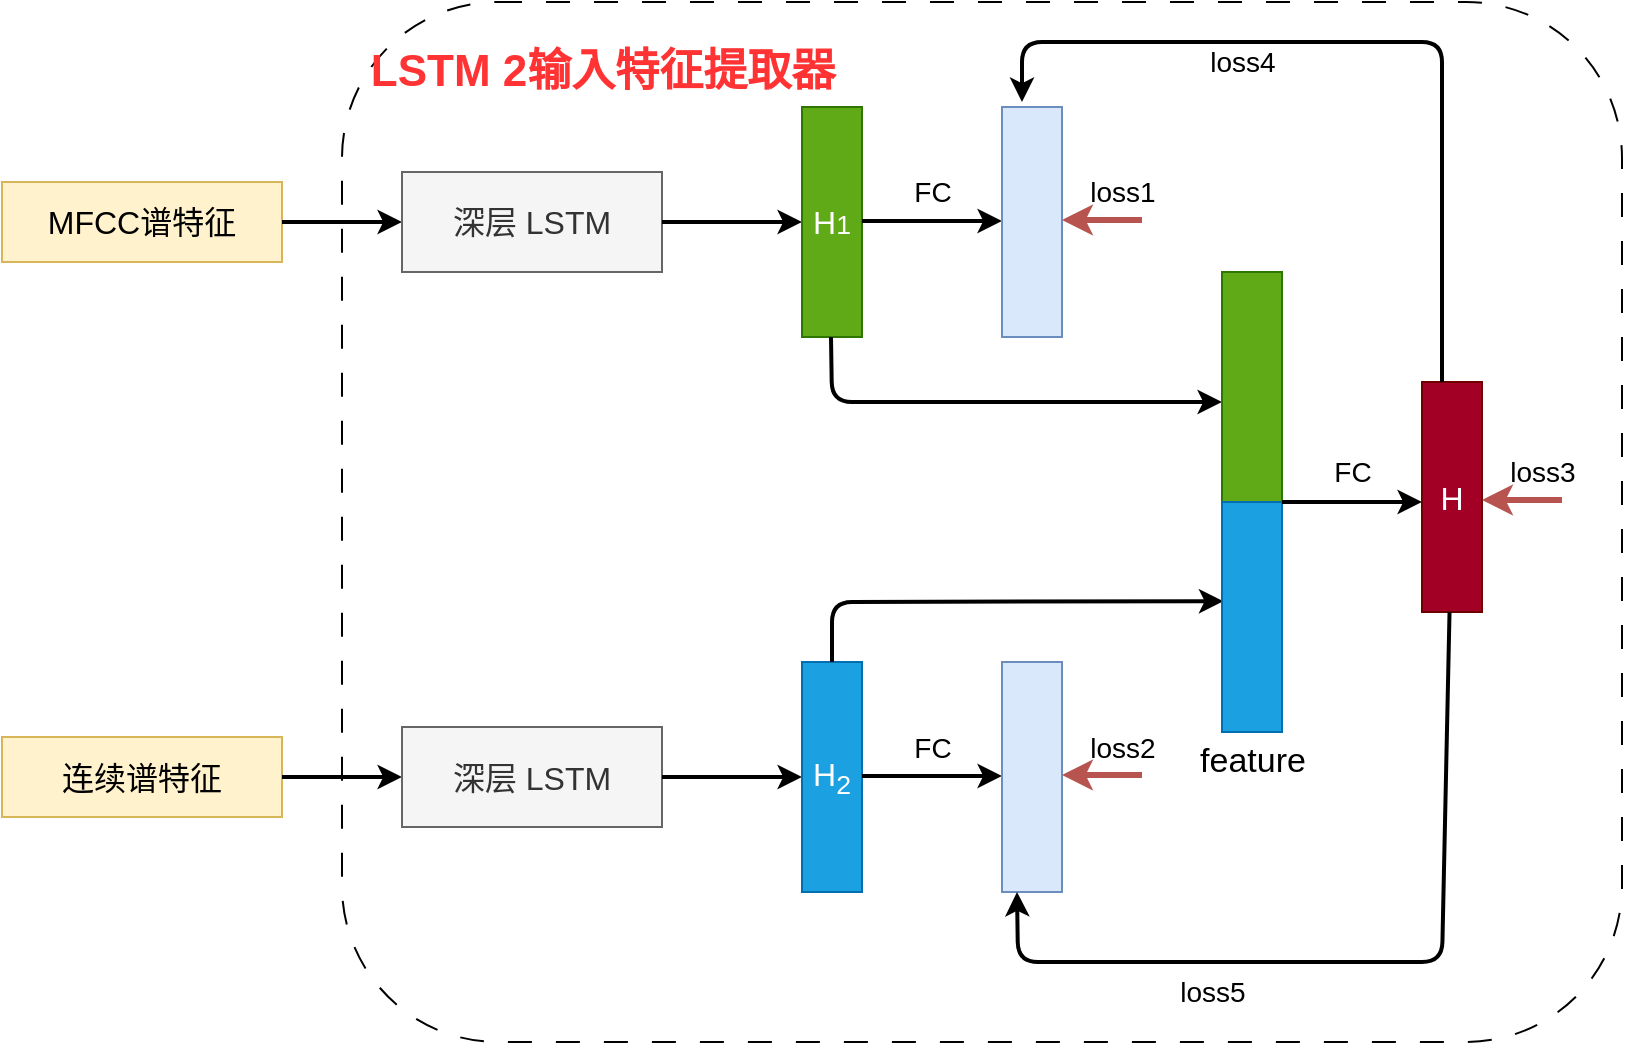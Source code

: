 <mxfile pages="3">
    <diagram id="bfqR4AmDDa6VFVOXn1hB" name="LSTM 2输入特征提取器">
        <mxGraphModel dx="881" dy="766" grid="1" gridSize="10" guides="1" tooltips="1" connect="1" arrows="1" fold="1" page="1" pageScale="1" pageWidth="827" pageHeight="1169" math="0" shadow="0">
            <root>
                <mxCell id="0"/>
                <mxCell id="1" parent="0"/>
                <mxCell id="76" value="" style="rounded=1;whiteSpace=wrap;html=1;fontSize=14;glass=0;shadow=0;fillColor=default;strokeColor=default;dashed=1;dashPattern=12 12;" parent="1" vertex="1">
                    <mxGeometry x="210" y="20" width="640" height="520" as="geometry"/>
                </mxCell>
                <mxCell id="2" value="&lt;font style=&quot;font-size: 16px;&quot;&gt;MFCC谱特征&lt;/font&gt;" style="rounded=0;whiteSpace=wrap;html=1;fillColor=#fff2cc;strokeColor=#d6b656;" parent="1" vertex="1">
                    <mxGeometry x="40" y="110" width="140" height="40" as="geometry"/>
                </mxCell>
                <mxCell id="3" value="" style="endArrow=classic;html=1;fontSize=16;strokeWidth=2;" parent="1" edge="1">
                    <mxGeometry width="50" height="50" relative="1" as="geometry">
                        <mxPoint x="180" y="130" as="sourcePoint"/>
                        <mxPoint x="240" y="130" as="targetPoint"/>
                    </mxGeometry>
                </mxCell>
                <mxCell id="4" value="深层 LSTM" style="rounded=0;whiteSpace=wrap;html=1;fontSize=16;fillColor=#f5f5f5;fontColor=#333333;strokeColor=#666666;" parent="1" vertex="1">
                    <mxGeometry x="240" y="105" width="130" height="50" as="geometry"/>
                </mxCell>
                <mxCell id="5" value="" style="endArrow=classic;html=1;strokeWidth=2;fontSize=16;" parent="1" edge="1">
                    <mxGeometry width="50" height="50" relative="1" as="geometry">
                        <mxPoint x="370" y="130" as="sourcePoint"/>
                        <mxPoint x="440" y="130" as="targetPoint"/>
                    </mxGeometry>
                </mxCell>
                <mxCell id="6" value="H&lt;span style=&quot;font-size: 13.333px;&quot;&gt;1&lt;/span&gt;" style="rounded=0;whiteSpace=wrap;html=1;fontSize=16;fillColor=#60a917;strokeColor=#2D7600;fontColor=#ffffff;" parent="1" vertex="1">
                    <mxGeometry x="440" y="72.5" width="30" height="115" as="geometry"/>
                </mxCell>
                <mxCell id="7" value="" style="endArrow=classic;html=1;strokeWidth=2;fontSize=16;" parent="1" edge="1">
                    <mxGeometry width="50" height="50" relative="1" as="geometry">
                        <mxPoint x="470" y="129.5" as="sourcePoint"/>
                        <mxPoint x="540" y="129.5" as="targetPoint"/>
                    </mxGeometry>
                </mxCell>
                <mxCell id="8" value="&lt;font style=&quot;font-size: 14px;&quot;&gt;FC&lt;/font&gt;" style="text;html=1;align=center;verticalAlign=middle;resizable=0;points=[];autosize=1;" parent="1" vertex="1">
                    <mxGeometry x="485" y="100" width="40" height="30" as="geometry"/>
                </mxCell>
                <mxCell id="9" value="" style="rounded=0;whiteSpace=wrap;html=1;fontSize=16;fillColor=#dae8fc;strokeColor=#6c8ebf;" parent="1" vertex="1">
                    <mxGeometry x="540" y="72.5" width="30" height="115" as="geometry"/>
                </mxCell>
                <mxCell id="10" value="" style="endArrow=classic;html=1;fontSize=14;fillColor=#f8cecc;strokeColor=#b85450;strokeWidth=3;" parent="1" edge="1">
                    <mxGeometry width="50" height="50" relative="1" as="geometry">
                        <mxPoint x="610" y="129" as="sourcePoint"/>
                        <mxPoint x="570" y="129" as="targetPoint"/>
                    </mxGeometry>
                </mxCell>
                <mxCell id="32" value="" style="edgeStyle=none;html=1;strokeWidth=2;fontSize=14;" parent="1" source="11" target="9" edge="1">
                    <mxGeometry relative="1" as="geometry"/>
                </mxCell>
                <mxCell id="11" value="loss1" style="text;html=1;align=center;verticalAlign=middle;resizable=0;points=[];autosize=1;strokeColor=none;fillColor=none;fontSize=14;" parent="1" vertex="1">
                    <mxGeometry x="570" y="100" width="60" height="30" as="geometry"/>
                </mxCell>
                <mxCell id="12" value="" style="endArrow=classic;html=1;strokeWidth=2;fontSize=14;" parent="1" edge="1">
                    <mxGeometry width="50" height="50" relative="1" as="geometry">
                        <mxPoint x="454.5" y="187.5" as="sourcePoint"/>
                        <mxPoint x="650" y="220" as="targetPoint"/>
                        <Array as="points">
                            <mxPoint x="455" y="220"/>
                        </Array>
                    </mxGeometry>
                </mxCell>
                <mxCell id="13" value="" style="rounded=0;whiteSpace=wrap;html=1;fontSize=16;fillColor=#60a917;strokeColor=#2D7600;fontColor=#ffffff;" parent="1" vertex="1">
                    <mxGeometry x="650" y="155" width="30" height="115" as="geometry"/>
                </mxCell>
                <mxCell id="14" value="&lt;font style=&quot;font-size: 16px;&quot;&gt;连续谱特征&lt;/font&gt;" style="rounded=0;whiteSpace=wrap;html=1;fillColor=#fff2cc;strokeColor=#d6b656;" parent="1" vertex="1">
                    <mxGeometry x="40" y="387.5" width="140" height="40" as="geometry"/>
                </mxCell>
                <mxCell id="15" value="" style="endArrow=classic;html=1;fontSize=16;strokeWidth=2;" parent="1" edge="1">
                    <mxGeometry width="50" height="50" relative="1" as="geometry">
                        <mxPoint x="180" y="407.5" as="sourcePoint"/>
                        <mxPoint x="240" y="407.5" as="targetPoint"/>
                    </mxGeometry>
                </mxCell>
                <mxCell id="16" value="深层 LSTM" style="rounded=0;whiteSpace=wrap;html=1;fontSize=16;fillColor=#f5f5f5;fontColor=#333333;strokeColor=#666666;" parent="1" vertex="1">
                    <mxGeometry x="240" y="382.5" width="130" height="50" as="geometry"/>
                </mxCell>
                <mxCell id="17" value="" style="endArrow=classic;html=1;strokeWidth=2;fontSize=16;" parent="1" edge="1">
                    <mxGeometry width="50" height="50" relative="1" as="geometry">
                        <mxPoint x="370" y="407.5" as="sourcePoint"/>
                        <mxPoint x="440" y="407.5" as="targetPoint"/>
                    </mxGeometry>
                </mxCell>
                <mxCell id="18" value="H&lt;sub&gt;2&lt;/sub&gt;" style="rounded=0;whiteSpace=wrap;html=1;fontSize=16;fillColor=#1ba1e2;strokeColor=#006EAF;fontColor=#ffffff;" parent="1" vertex="1">
                    <mxGeometry x="440" y="350" width="30" height="115" as="geometry"/>
                </mxCell>
                <mxCell id="19" value="" style="endArrow=classic;html=1;strokeWidth=2;fontSize=16;" parent="1" edge="1">
                    <mxGeometry width="50" height="50" relative="1" as="geometry">
                        <mxPoint x="470" y="407" as="sourcePoint"/>
                        <mxPoint x="540" y="407" as="targetPoint"/>
                    </mxGeometry>
                </mxCell>
                <mxCell id="20" value="&lt;font style=&quot;font-size: 14px;&quot;&gt;FC&lt;/font&gt;" style="text;html=1;align=center;verticalAlign=middle;resizable=0;points=[];autosize=1;" parent="1" vertex="1">
                    <mxGeometry x="485" y="377.5" width="40" height="30" as="geometry"/>
                </mxCell>
                <mxCell id="21" value="" style="rounded=0;whiteSpace=wrap;html=1;fontSize=16;fillColor=#dae8fc;strokeColor=#6c8ebf;" parent="1" vertex="1">
                    <mxGeometry x="540" y="350" width="30" height="115" as="geometry"/>
                </mxCell>
                <mxCell id="22" value="" style="endArrow=classic;html=1;fontSize=14;fillColor=#f8cecc;strokeColor=#b85450;strokeWidth=3;" parent="1" edge="1">
                    <mxGeometry width="50" height="50" relative="1" as="geometry">
                        <mxPoint x="610" y="406.5" as="sourcePoint"/>
                        <mxPoint x="570" y="406.5" as="targetPoint"/>
                    </mxGeometry>
                </mxCell>
                <mxCell id="23" value="loss2" style="text;html=1;align=center;verticalAlign=middle;resizable=0;points=[];autosize=1;strokeColor=none;fillColor=none;fontSize=14;" parent="1" vertex="1">
                    <mxGeometry x="570" y="377.5" width="60" height="30" as="geometry"/>
                </mxCell>
                <mxCell id="24" value="" style="endArrow=classic;html=1;strokeWidth=2;fontSize=14;exitX=0.5;exitY=0;exitDx=0;exitDy=0;entryX=0.023;entryY=0.431;entryDx=0;entryDy=0;entryPerimeter=0;" parent="1" source="18" target="25" edge="1">
                    <mxGeometry width="50" height="50" relative="1" as="geometry">
                        <mxPoint x="320" y="250" as="sourcePoint"/>
                        <mxPoint x="515.5" y="282.5" as="targetPoint"/>
                        <Array as="points">
                            <mxPoint x="455" y="320"/>
                        </Array>
                    </mxGeometry>
                </mxCell>
                <mxCell id="25" value="" style="rounded=0;whiteSpace=wrap;html=1;fontSize=16;fillColor=#1ba1e2;strokeColor=#006EAF;fontColor=#ffffff;" parent="1" vertex="1">
                    <mxGeometry x="650" y="270" width="30" height="115" as="geometry"/>
                </mxCell>
                <mxCell id="26" value="" style="endArrow=classic;html=1;strokeWidth=2;fontSize=16;" parent="1" edge="1">
                    <mxGeometry width="50" height="50" relative="1" as="geometry">
                        <mxPoint x="680" y="270" as="sourcePoint"/>
                        <mxPoint x="750" y="270" as="targetPoint"/>
                    </mxGeometry>
                </mxCell>
                <mxCell id="27" value="&lt;font style=&quot;font-size: 14px;&quot;&gt;FC&lt;/font&gt;" style="text;html=1;align=center;verticalAlign=middle;resizable=0;points=[];autosize=1;" parent="1" vertex="1">
                    <mxGeometry x="695" y="240" width="40" height="30" as="geometry"/>
                </mxCell>
                <mxCell id="29" value="H" style="rounded=0;whiteSpace=wrap;html=1;fontSize=16;fillColor=#a20025;strokeColor=#6F0000;fontColor=#ffffff;" parent="1" vertex="1">
                    <mxGeometry x="750" y="210" width="30" height="115" as="geometry"/>
                </mxCell>
                <mxCell id="35" value="" style="endArrow=classic;html=1;fontSize=14;fillColor=#f8cecc;strokeColor=#b85450;strokeWidth=3;" parent="1" edge="1">
                    <mxGeometry width="50" height="50" relative="1" as="geometry">
                        <mxPoint x="820" y="269" as="sourcePoint"/>
                        <mxPoint x="780" y="269" as="targetPoint"/>
                    </mxGeometry>
                </mxCell>
                <mxCell id="36" value="loss3" style="text;html=1;align=center;verticalAlign=middle;resizable=0;points=[];autosize=1;strokeColor=none;fillColor=none;fontSize=14;" parent="1" vertex="1">
                    <mxGeometry x="780" y="240" width="60" height="30" as="geometry"/>
                </mxCell>
                <mxCell id="37" value="" style="endArrow=classic;html=1;strokeWidth=2;fontSize=14;" parent="1" edge="1">
                    <mxGeometry width="50" height="50" relative="1" as="geometry">
                        <mxPoint x="760" y="210" as="sourcePoint"/>
                        <mxPoint x="550" y="70" as="targetPoint"/>
                        <Array as="points">
                            <mxPoint x="760" y="40"/>
                            <mxPoint x="550" y="40"/>
                        </Array>
                    </mxGeometry>
                </mxCell>
                <mxCell id="38" value="" style="endArrow=classic;html=1;strokeWidth=2;fontSize=14;entryX=0.25;entryY=1;entryDx=0;entryDy=0;" parent="1" source="29" target="21" edge="1">
                    <mxGeometry width="50" height="50" relative="1" as="geometry">
                        <mxPoint x="765" y="375" as="sourcePoint"/>
                        <mxPoint x="765" y="395.711" as="targetPoint"/>
                        <Array as="points">
                            <mxPoint x="760" y="500"/>
                            <mxPoint x="548" y="500"/>
                        </Array>
                    </mxGeometry>
                </mxCell>
                <mxCell id="39" value="loss4" style="text;html=1;align=center;verticalAlign=middle;resizable=0;points=[];autosize=1;strokeColor=none;fillColor=none;fontSize=14;" parent="1" vertex="1">
                    <mxGeometry x="630" y="35" width="60" height="30" as="geometry"/>
                </mxCell>
                <mxCell id="40" value="loss5" style="text;html=1;align=center;verticalAlign=middle;resizable=0;points=[];autosize=1;strokeColor=none;fillColor=none;fontSize=14;" parent="1" vertex="1">
                    <mxGeometry x="615" y="500" width="60" height="30" as="geometry"/>
                </mxCell>
                <mxCell id="77" value="&lt;font style=&quot;font-size: 22px;&quot;&gt;LSTM 2输入特征提取器&lt;/font&gt;" style="text;html=1;align=center;verticalAlign=middle;resizable=0;points=[];autosize=1;strokeColor=none;fillColor=none;fontSize=14;fontColor=#FF3333;fontStyle=1" parent="1" vertex="1">
                    <mxGeometry x="210" y="35" width="260" height="40" as="geometry"/>
                </mxCell>
                <mxCell id="jjEu9C1ugnNK3OKY4U2U-77" value="&lt;font style=&quot;font-size: 17px;&quot;&gt;feature&lt;/font&gt;" style="text;html=1;align=center;verticalAlign=middle;resizable=0;points=[];autosize=1;strokeColor=none;fillColor=none;" parent="1" vertex="1">
                    <mxGeometry x="625" y="385" width="80" height="30" as="geometry"/>
                </mxCell>
            </root>
        </mxGraphModel>
    </diagram>
    <diagram id="dvJC1kBLV9BSrU_hFrs6" name="LSTM 3输入特征提取器">
        <mxGraphModel dx="1434" dy="750" grid="1" gridSize="10" guides="1" tooltips="1" connect="1" arrows="1" fold="1" page="1" pageScale="1" pageWidth="827" pageHeight="1169" math="0" shadow="0">
            <root>
                <mxCell id="0"/>
                <mxCell id="1" parent="0"/>
                <mxCell id="mvTnlDS4V6Jo8tKQd4Fe-1" value="" style="rounded=1;whiteSpace=wrap;html=1;fontSize=14;glass=0;shadow=0;fillColor=default;strokeColor=default;dashed=1;dashPattern=12 12;" parent="1" vertex="1">
                    <mxGeometry x="210" y="20" width="640" height="620" as="geometry"/>
                </mxCell>
                <mxCell id="mvTnlDS4V6Jo8tKQd4Fe-2" value="&lt;font style=&quot;font-size: 16px;&quot;&gt;LOFAR谱特征&lt;/font&gt;" style="rounded=0;whiteSpace=wrap;html=1;fillColor=#fff2cc;strokeColor=#d6b656;" parent="1" vertex="1">
                    <mxGeometry x="40" y="110" width="140" height="40" as="geometry"/>
                </mxCell>
                <mxCell id="mvTnlDS4V6Jo8tKQd4Fe-3" value="" style="endArrow=classic;html=1;fontSize=16;strokeWidth=2;" parent="1" edge="1">
                    <mxGeometry width="50" height="50" relative="1" as="geometry">
                        <mxPoint x="180" y="130" as="sourcePoint"/>
                        <mxPoint x="240" y="130" as="targetPoint"/>
                    </mxGeometry>
                </mxCell>
                <mxCell id="mvTnlDS4V6Jo8tKQd4Fe-4" value="深层 LSTM" style="rounded=0;whiteSpace=wrap;html=1;fontSize=16;fillColor=#f5f5f5;fontColor=#333333;strokeColor=#666666;" parent="1" vertex="1">
                    <mxGeometry x="240" y="105" width="130" height="50" as="geometry"/>
                </mxCell>
                <mxCell id="mvTnlDS4V6Jo8tKQd4Fe-5" value="" style="endArrow=classic;html=1;strokeWidth=2;fontSize=16;" parent="1" edge="1">
                    <mxGeometry width="50" height="50" relative="1" as="geometry">
                        <mxPoint x="370" y="130" as="sourcePoint"/>
                        <mxPoint x="440" y="130" as="targetPoint"/>
                    </mxGeometry>
                </mxCell>
                <mxCell id="mvTnlDS4V6Jo8tKQd4Fe-6" value="H&lt;span style=&quot;font-size: 13.333px;&quot;&gt;1&lt;/span&gt;" style="rounded=0;whiteSpace=wrap;html=1;fontSize=16;fillColor=#1ba1e2;strokeColor=#006EAF;fontColor=#ffffff;" parent="1" vertex="1">
                    <mxGeometry x="440" y="72.5" width="30" height="115" as="geometry"/>
                </mxCell>
                <mxCell id="mvTnlDS4V6Jo8tKQd4Fe-7" value="" style="endArrow=classic;html=1;strokeWidth=2;fontSize=16;" parent="1" edge="1">
                    <mxGeometry width="50" height="50" relative="1" as="geometry">
                        <mxPoint x="470" y="129.5" as="sourcePoint"/>
                        <mxPoint x="540" y="129.5" as="targetPoint"/>
                    </mxGeometry>
                </mxCell>
                <mxCell id="mvTnlDS4V6Jo8tKQd4Fe-8" value="&lt;font style=&quot;font-size: 14px;&quot;&gt;FCN&lt;/font&gt;" style="text;html=1;align=center;verticalAlign=middle;resizable=0;points=[];autosize=1;" parent="1" vertex="1">
                    <mxGeometry x="480" y="100" width="50" height="30" as="geometry"/>
                </mxCell>
                <mxCell id="mvTnlDS4V6Jo8tKQd4Fe-9" value="" style="rounded=0;whiteSpace=wrap;html=1;fontSize=16;fillColor=#dae8fc;strokeColor=#6c8ebf;" parent="1" vertex="1">
                    <mxGeometry x="540" y="72.5" width="30" height="115" as="geometry"/>
                </mxCell>
                <mxCell id="mvTnlDS4V6Jo8tKQd4Fe-10" value="" style="endArrow=classic;html=1;fontSize=14;fillColor=#d80073;strokeColor=#A50040;strokeWidth=3;" parent="1" edge="1">
                    <mxGeometry width="50" height="50" relative="1" as="geometry">
                        <mxPoint x="610" y="129" as="sourcePoint"/>
                        <mxPoint x="570" y="129" as="targetPoint"/>
                    </mxGeometry>
                </mxCell>
                <mxCell id="mvTnlDS4V6Jo8tKQd4Fe-12" value="loss1" style="text;html=1;align=center;verticalAlign=middle;resizable=0;points=[];autosize=1;strokeColor=none;fillColor=none;fontSize=14;" parent="1" vertex="1">
                    <mxGeometry x="570" y="105" width="60" height="30" as="geometry"/>
                </mxCell>
                <mxCell id="mvTnlDS4V6Jo8tKQd4Fe-13" value="" style="endArrow=classic;html=1;strokeWidth=2;fontSize=14;" parent="1" edge="1">
                    <mxGeometry width="50" height="50" relative="1" as="geometry">
                        <mxPoint x="454.5" y="187.5" as="sourcePoint"/>
                        <mxPoint x="650" y="220" as="targetPoint"/>
                        <Array as="points">
                            <mxPoint x="455" y="220"/>
                        </Array>
                    </mxGeometry>
                </mxCell>
                <mxCell id="mvTnlDS4V6Jo8tKQd4Fe-14" value="H&lt;sub&gt;1&lt;/sub&gt;" style="rounded=0;whiteSpace=wrap;html=1;fontSize=16;fillColor=#1ba1e2;strokeColor=#006EAF;fontColor=#ffffff;" parent="1" vertex="1">
                    <mxGeometry x="650" y="155" width="30" height="115" as="geometry"/>
                </mxCell>
                <mxCell id="mvTnlDS4V6Jo8tKQd4Fe-16" value="" style="endArrow=classic;html=1;fontSize=16;strokeWidth=2;" parent="1" edge="1">
                    <mxGeometry width="50" height="50" relative="1" as="geometry">
                        <mxPoint x="180" y="305.0" as="sourcePoint"/>
                        <mxPoint x="240" y="305.0" as="targetPoint"/>
                    </mxGeometry>
                </mxCell>
                <mxCell id="mvTnlDS4V6Jo8tKQd4Fe-17" value="深层 LSTM" style="rounded=0;whiteSpace=wrap;html=1;fontSize=16;fillColor=#f5f5f5;fontColor=#333333;strokeColor=#666666;" parent="1" vertex="1">
                    <mxGeometry x="240" y="280.0" width="130" height="50" as="geometry"/>
                </mxCell>
                <mxCell id="mvTnlDS4V6Jo8tKQd4Fe-18" value="" style="endArrow=classic;html=1;strokeWidth=2;fontSize=16;" parent="1" edge="1">
                    <mxGeometry width="50" height="50" relative="1" as="geometry">
                        <mxPoint x="370" y="304.5" as="sourcePoint"/>
                        <mxPoint x="440" y="304.5" as="targetPoint"/>
                    </mxGeometry>
                </mxCell>
                <mxCell id="mvTnlDS4V6Jo8tKQd4Fe-19" value="H&lt;sub&gt;2&lt;/sub&gt;" style="rounded=0;whiteSpace=wrap;html=1;fontSize=16;fillColor=#60a917;strokeColor=#2D7600;fontColor=#ffffff;" parent="1" vertex="1">
                    <mxGeometry x="440" y="247.5" width="30" height="115" as="geometry"/>
                </mxCell>
                <mxCell id="mvTnlDS4V6Jo8tKQd4Fe-20" value="" style="endArrow=classic;html=1;strokeWidth=2;fontSize=16;" parent="1" edge="1">
                    <mxGeometry width="50" height="50" relative="1" as="geometry">
                        <mxPoint x="470" y="304.5" as="sourcePoint"/>
                        <mxPoint x="540" y="304.5" as="targetPoint"/>
                    </mxGeometry>
                </mxCell>
                <mxCell id="mvTnlDS4V6Jo8tKQd4Fe-21" value="&lt;font style=&quot;font-size: 14px;&quot;&gt;FCN&lt;/font&gt;" style="text;html=1;align=center;verticalAlign=middle;resizable=0;points=[];autosize=1;" parent="1" vertex="1">
                    <mxGeometry x="480" y="275.0" width="50" height="30" as="geometry"/>
                </mxCell>
                <mxCell id="mvTnlDS4V6Jo8tKQd4Fe-22" value="" style="rounded=0;whiteSpace=wrap;html=1;fontSize=16;fillColor=#dae8fc;strokeColor=#6c8ebf;" parent="1" vertex="1">
                    <mxGeometry x="540" y="247.5" width="30" height="115" as="geometry"/>
                </mxCell>
                <mxCell id="mvTnlDS4V6Jo8tKQd4Fe-23" value="" style="endArrow=classic;html=1;fontSize=14;fillColor=#d80073;strokeColor=#A50040;strokeWidth=3;" parent="1" edge="1">
                    <mxGeometry width="50" height="50" relative="1" as="geometry">
                        <mxPoint x="610" y="304.0" as="sourcePoint"/>
                        <mxPoint x="570" y="304.0" as="targetPoint"/>
                    </mxGeometry>
                </mxCell>
                <mxCell id="mvTnlDS4V6Jo8tKQd4Fe-27" value="" style="endArrow=classic;html=1;strokeWidth=2;fontSize=16;" parent="1" edge="1">
                    <mxGeometry width="50" height="50" relative="1" as="geometry">
                        <mxPoint x="680" y="327" as="sourcePoint"/>
                        <mxPoint x="750" y="327" as="targetPoint"/>
                    </mxGeometry>
                </mxCell>
                <mxCell id="mvTnlDS4V6Jo8tKQd4Fe-28" value="&lt;font style=&quot;font-size: 14px;&quot;&gt;FCN&lt;/font&gt;" style="text;html=1;align=center;verticalAlign=middle;resizable=0;points=[];autosize=1;" parent="1" vertex="1">
                    <mxGeometry x="690" y="295" width="50" height="30" as="geometry"/>
                </mxCell>
                <mxCell id="mvTnlDS4V6Jo8tKQd4Fe-29" value="H" style="rounded=0;whiteSpace=wrap;html=1;fontSize=16;fillColor=#a20025;strokeColor=#6F0000;fontColor=#ffffff;" parent="1" vertex="1">
                    <mxGeometry x="750" y="270" width="30" height="115" as="geometry"/>
                </mxCell>
                <mxCell id="mvTnlDS4V6Jo8tKQd4Fe-30" value="" style="endArrow=classic;html=1;fontSize=14;fillColor=#f8cecc;strokeColor=#b85450;strokeWidth=3;" parent="1" edge="1">
                    <mxGeometry width="50" height="50" relative="1" as="geometry">
                        <mxPoint x="820" y="329" as="sourcePoint"/>
                        <mxPoint x="780" y="329" as="targetPoint"/>
                    </mxGeometry>
                </mxCell>
                <mxCell id="mvTnlDS4V6Jo8tKQd4Fe-31" value="loss7" style="text;html=1;align=center;verticalAlign=middle;resizable=0;points=[];autosize=1;strokeColor=none;fillColor=none;fontSize=14;" parent="1" vertex="1">
                    <mxGeometry x="780" y="300" width="60" height="30" as="geometry"/>
                </mxCell>
                <mxCell id="mvTnlDS4V6Jo8tKQd4Fe-34" value="loss4" style="text;html=1;align=center;verticalAlign=middle;resizable=0;points=[];autosize=1;strokeColor=none;fillColor=none;fontSize=14;" parent="1" vertex="1">
                    <mxGeometry x="650" y="75" width="60" height="30" as="geometry"/>
                </mxCell>
                <mxCell id="mvTnlDS4V6Jo8tKQd4Fe-36" value="&lt;font style=&quot;font-size: 22px;&quot;&gt;LSTM 3输入特征提取器&lt;/font&gt;" style="text;html=1;align=center;verticalAlign=middle;resizable=0;points=[];autosize=1;strokeColor=none;fillColor=none;fontSize=14;fontColor=#FF3333;fontStyle=1" parent="1" vertex="1">
                    <mxGeometry x="220" y="32.5" width="260" height="40" as="geometry"/>
                </mxCell>
                <mxCell id="mvTnlDS4V6Jo8tKQd4Fe-38" value="&lt;font style=&quot;font-size: 16px;&quot;&gt;线谱特征&lt;/font&gt;" style="rounded=0;whiteSpace=wrap;html=1;fillColor=#fff2cc;strokeColor=#d6b656;" parent="1" vertex="1">
                    <mxGeometry x="40" y="285.0" width="140" height="40" as="geometry"/>
                </mxCell>
                <mxCell id="mvTnlDS4V6Jo8tKQd4Fe-40" value="H&lt;sub&gt;2&lt;/sub&gt;" style="rounded=0;whiteSpace=wrap;html=1;fontSize=16;fillColor=#60a917;strokeColor=#2D7600;fontColor=#ffffff;" parent="1" vertex="1">
                    <mxGeometry x="650" y="270.0" width="30" height="115" as="geometry"/>
                </mxCell>
                <mxCell id="mvTnlDS4V6Jo8tKQd4Fe-41" value="" style="endArrow=classic;html=1;fontSize=16;strokeWidth=2;" parent="1" edge="1">
                    <mxGeometry width="50" height="50" relative="1" as="geometry">
                        <mxPoint x="180" y="507.5" as="sourcePoint"/>
                        <mxPoint x="240" y="507.5" as="targetPoint"/>
                    </mxGeometry>
                </mxCell>
                <mxCell id="mvTnlDS4V6Jo8tKQd4Fe-42" value="深层 LSTM" style="rounded=0;whiteSpace=wrap;html=1;fontSize=16;fillColor=#f5f5f5;fontColor=#333333;strokeColor=#666666;" parent="1" vertex="1">
                    <mxGeometry x="240" y="482.5" width="130" height="50" as="geometry"/>
                </mxCell>
                <mxCell id="mvTnlDS4V6Jo8tKQd4Fe-43" value="" style="endArrow=classic;html=1;strokeWidth=2;fontSize=16;" parent="1" edge="1">
                    <mxGeometry width="50" height="50" relative="1" as="geometry">
                        <mxPoint x="370" y="507" as="sourcePoint"/>
                        <mxPoint x="440" y="507" as="targetPoint"/>
                    </mxGeometry>
                </mxCell>
                <mxCell id="mvTnlDS4V6Jo8tKQd4Fe-44" value="H&lt;span style=&quot;font-size: 13.333px;&quot;&gt;3&lt;/span&gt;" style="rounded=0;whiteSpace=wrap;html=1;fontSize=16;fillColor=#0050ef;strokeColor=#001DBC;fontColor=#ffffff;" parent="1" vertex="1">
                    <mxGeometry x="440" y="450.0" width="30" height="115" as="geometry"/>
                </mxCell>
                <mxCell id="mvTnlDS4V6Jo8tKQd4Fe-45" value="" style="endArrow=classic;html=1;strokeWidth=2;fontSize=16;" parent="1" edge="1">
                    <mxGeometry width="50" height="50" relative="1" as="geometry">
                        <mxPoint x="470" y="507" as="sourcePoint"/>
                        <mxPoint x="540" y="507" as="targetPoint"/>
                    </mxGeometry>
                </mxCell>
                <mxCell id="mvTnlDS4V6Jo8tKQd4Fe-46" value="&lt;font style=&quot;font-size: 14px;&quot;&gt;FCN&lt;/font&gt;" style="text;html=1;align=center;verticalAlign=middle;resizable=0;points=[];autosize=1;" parent="1" vertex="1">
                    <mxGeometry x="480" y="477.5" width="50" height="30" as="geometry"/>
                </mxCell>
                <mxCell id="mvTnlDS4V6Jo8tKQd4Fe-47" value="" style="rounded=0;whiteSpace=wrap;html=1;fontSize=16;fillColor=#dae8fc;strokeColor=#6c8ebf;" parent="1" vertex="1">
                    <mxGeometry x="540" y="450.0" width="30" height="115" as="geometry"/>
                </mxCell>
                <mxCell id="mvTnlDS4V6Jo8tKQd4Fe-48" value="" style="endArrow=classic;html=1;fontSize=14;fillColor=#d80073;strokeColor=#A50040;strokeWidth=3;" parent="1" edge="1">
                    <mxGeometry width="50" height="50" relative="1" as="geometry">
                        <mxPoint x="610" y="506.5" as="sourcePoint"/>
                        <mxPoint x="570" y="506.5" as="targetPoint"/>
                    </mxGeometry>
                </mxCell>
                <mxCell id="mvTnlDS4V6Jo8tKQd4Fe-49" value="&lt;font style=&quot;font-size: 16px;&quot;&gt;Mel谱特征&lt;/font&gt;" style="rounded=0;whiteSpace=wrap;html=1;fillColor=#fff2cc;strokeColor=#d6b656;" parent="1" vertex="1">
                    <mxGeometry x="40" y="487.5" width="140" height="40" as="geometry"/>
                </mxCell>
                <mxCell id="mvTnlDS4V6Jo8tKQd4Fe-50" value="" style="endArrow=classic;html=1;strokeWidth=2;fontSize=22;fontColor=#FF3333;entryX=0;entryY=0.5;entryDx=0;entryDy=0;exitX=0.5;exitY=1;exitDx=0;exitDy=0;" parent="1" source="mvTnlDS4V6Jo8tKQd4Fe-19" target="mvTnlDS4V6Jo8tKQd4Fe-40" edge="1">
                    <mxGeometry width="50" height="50" relative="1" as="geometry">
                        <mxPoint x="460" y="380" as="sourcePoint"/>
                        <mxPoint x="510" y="330" as="targetPoint"/>
                        <Array as="points">
                            <mxPoint x="455" y="390"/>
                            <mxPoint x="610" y="390"/>
                            <mxPoint x="610" y="328"/>
                        </Array>
                    </mxGeometry>
                </mxCell>
                <mxCell id="mvTnlDS4V6Jo8tKQd4Fe-51" value="loss2" style="text;html=1;align=center;verticalAlign=middle;resizable=0;points=[];autosize=1;strokeColor=none;fillColor=none;fontSize=14;" parent="1" vertex="1">
                    <mxGeometry x="570" y="280" width="60" height="30" as="geometry"/>
                </mxCell>
                <mxCell id="mvTnlDS4V6Jo8tKQd4Fe-52" value="loss3" style="text;html=1;align=center;verticalAlign=middle;resizable=0;points=[];autosize=1;strokeColor=none;fillColor=none;fontSize=14;" parent="1" vertex="1">
                    <mxGeometry x="570" y="477.5" width="60" height="30" as="geometry"/>
                </mxCell>
                <mxCell id="mvTnlDS4V6Jo8tKQd4Fe-53" value="H&lt;span style=&quot;font-size: 13.333px;&quot;&gt;3&lt;/span&gt;" style="rounded=0;whiteSpace=wrap;html=1;fontSize=16;fillColor=#0050ef;strokeColor=#001DBC;fontColor=#ffffff;" parent="1" vertex="1">
                    <mxGeometry x="650" y="385.0" width="30" height="115" as="geometry"/>
                </mxCell>
                <mxCell id="mvTnlDS4V6Jo8tKQd4Fe-55" value="" style="endArrow=classic;html=1;strokeWidth=2;fontSize=22;fontColor=#FF3333;entryX=1;entryY=0.25;entryDx=0;entryDy=0;fillColor=#d80073;strokeColor=#A50040;" parent="1" target="mvTnlDS4V6Jo8tKQd4Fe-9" edge="1">
                    <mxGeometry width="50" height="50" relative="1" as="geometry">
                        <mxPoint x="770" y="270" as="sourcePoint"/>
                        <mxPoint x="820" y="220" as="targetPoint"/>
                        <Array as="points">
                            <mxPoint x="770" y="101"/>
                        </Array>
                    </mxGeometry>
                </mxCell>
                <mxCell id="mvTnlDS4V6Jo8tKQd4Fe-56" value="" style="endArrow=classic;html=1;strokeWidth=2;fontSize=22;fontColor=#FF3333;entryX=0;entryY=0.25;entryDx=0;entryDy=0;" parent="1" target="mvTnlDS4V6Jo8tKQd4Fe-53" edge="1">
                    <mxGeometry width="50" height="50" relative="1" as="geometry">
                        <mxPoint x="460" y="450" as="sourcePoint"/>
                        <mxPoint x="510" y="400" as="targetPoint"/>
                        <Array as="points">
                            <mxPoint x="460" y="414"/>
                        </Array>
                    </mxGeometry>
                </mxCell>
                <mxCell id="mvTnlDS4V6Jo8tKQd4Fe-59" value="" style="endArrow=classic;html=1;strokeWidth=2;fontSize=22;fontColor=#FF3333;entryX=0.995;entryY=0.829;entryDx=0;entryDy=0;entryPerimeter=0;fillColor=#d80073;strokeColor=#A50040;" parent="1" target="mvTnlDS4V6Jo8tKQd4Fe-47" edge="1">
                    <mxGeometry width="50" height="50" relative="1" as="geometry">
                        <mxPoint x="770" y="385" as="sourcePoint"/>
                        <mxPoint x="710" y="435" as="targetPoint"/>
                        <Array as="points">
                            <mxPoint x="770" y="545"/>
                        </Array>
                    </mxGeometry>
                </mxCell>
                <mxCell id="mvTnlDS4V6Jo8tKQd4Fe-60" value="loss5" style="text;html=1;align=center;verticalAlign=middle;resizable=0;points=[];autosize=1;strokeColor=none;fillColor=none;fontSize=14;" parent="1" vertex="1">
                    <mxGeometry x="650" y="115" width="60" height="30" as="geometry"/>
                </mxCell>
                <mxCell id="mvTnlDS4V6Jo8tKQd4Fe-61" value="" style="endArrow=classic;html=1;strokeWidth=2;fontSize=22;fontColor=#FF3333;entryX=0.967;entryY=0.141;entryDx=0;entryDy=0;entryPerimeter=0;fillColor=#d80073;strokeColor=#A50040;" parent="1" target="mvTnlDS4V6Jo8tKQd4Fe-22" edge="1">
                    <mxGeometry width="50" height="50" relative="1" as="geometry">
                        <mxPoint x="750" y="285" as="sourcePoint"/>
                        <mxPoint x="670" y="205" as="targetPoint"/>
                        <Array as="points">
                            <mxPoint x="720" y="285"/>
                            <mxPoint x="720" y="140"/>
                            <mxPoint x="620" y="140"/>
                            <mxPoint x="620" y="264"/>
                        </Array>
                    </mxGeometry>
                </mxCell>
                <mxCell id="mvTnlDS4V6Jo8tKQd4Fe-63" value="loss6" style="text;html=1;align=center;verticalAlign=middle;resizable=0;points=[];autosize=1;strokeColor=none;fillColor=none;fontSize=14;" parent="1" vertex="1">
                    <mxGeometry x="650" y="550" width="60" height="30" as="geometry"/>
                </mxCell>
                <mxCell id="3jI34p05ThhKiIWgXohH-1" value="&lt;font style=&quot;font-size: 17px;&quot;&gt;feature&lt;/font&gt;" style="text;html=1;align=center;verticalAlign=middle;resizable=0;points=[];autosize=1;strokeColor=none;fillColor=none;" parent="1" vertex="1">
                    <mxGeometry x="625" y="500" width="80" height="30" as="geometry"/>
                </mxCell>
            </root>
        </mxGraphModel>
    </diagram>
    <diagram id="u3snFCLZ0uNJg20FbqXU" name="LSTM 特征提取器">
        <mxGraphModel dx="1708" dy="766" grid="1" gridSize="10" guides="1" tooltips="1" connect="1" arrows="1" fold="1" page="1" pageScale="1" pageWidth="827" pageHeight="1169" math="0" shadow="0">
            <root>
                <mxCell id="0"/>
                <mxCell id="1" parent="0"/>
                <mxCell id="sfGxPk3Be3-moxKs1vJE-72" value="" style="rounded=1;whiteSpace=wrap;html=1;fontSize=14;glass=0;shadow=0;fillColor=default;strokeColor=default;dashed=1;dashPattern=12 12;" parent="1" vertex="1">
                    <mxGeometry x="190" y="75" width="630" height="1245" as="geometry"/>
                </mxCell>
                <mxCell id="YXtAxPI3bCGUHpcxK7th-1" value="&lt;font style=&quot;font-size: 16px;&quot;&gt;MFCC谱特征&lt;/font&gt;" style="rounded=0;whiteSpace=wrap;html=1;fillColor=#fff2cc;strokeColor=#d6b656;" parent="1" vertex="1">
                    <mxGeometry x="40" y="170" width="140" height="40" as="geometry"/>
                </mxCell>
                <mxCell id="rTg9OHGqAqNhXyo0M79z-1" value="&lt;font style=&quot;font-size: 16px;&quot;&gt;连续谱特征&lt;/font&gt;" style="rounded=0;whiteSpace=wrap;html=1;fillColor=#fff2cc;strokeColor=#d6b656;" parent="1" vertex="1">
                    <mxGeometry x="40" y="260" width="140" height="40" as="geometry"/>
                </mxCell>
                <mxCell id="hGua1Z2YikKxDaQeSJHY-1" value="&lt;font color=&quot;#ff3333&quot; style=&quot;font-size: 16px;&quot;&gt;&lt;b&gt;LSTM 2输入特征提取器&lt;/b&gt;&lt;/font&gt;" style="rounded=1;whiteSpace=wrap;html=1;fontSize=14;glass=0;shadow=0;fillColor=default;strokeColor=default;dashed=1;dashPattern=12 12;" parent="1" vertex="1">
                    <mxGeometry x="240" y="120" width="180" height="230" as="geometry"/>
                </mxCell>
                <mxCell id="1MsoCiYnB2JpwkYItrSg-1" value="" style="endArrow=classic;html=1;fontSize=16;strokeWidth=2;" parent="1" edge="1">
                    <mxGeometry width="50" height="50" relative="1" as="geometry">
                        <mxPoint x="180" y="190" as="sourcePoint"/>
                        <mxPoint x="240" y="190" as="targetPoint"/>
                    </mxGeometry>
                </mxCell>
                <mxCell id="1MsoCiYnB2JpwkYItrSg-2" value="" style="endArrow=classic;html=1;fontSize=16;strokeWidth=2;" parent="1" edge="1">
                    <mxGeometry width="50" height="50" relative="1" as="geometry">
                        <mxPoint x="180" y="279.5" as="sourcePoint"/>
                        <mxPoint x="240" y="279.5" as="targetPoint"/>
                    </mxGeometry>
                </mxCell>
                <mxCell id="P0gkCGrAAcp4YR9WgmBh-1" value="" style="endArrow=classic;html=1;fontSize=16;strokeWidth=2;" parent="1" edge="1">
                    <mxGeometry width="50" height="50" relative="1" as="geometry">
                        <mxPoint x="420" y="240" as="sourcePoint"/>
                        <mxPoint x="480" y="240" as="targetPoint"/>
                    </mxGeometry>
                </mxCell>
                <mxCell id="P0gkCGrAAcp4YR9WgmBh-2" value="" style="rounded=0;whiteSpace=wrap;html=1;fontSize=16;fillColor=#60a917;strokeColor=#2D7600;fontColor=#ffffff;" parent="1" vertex="1">
                    <mxGeometry x="480" y="170" width="30" height="65" as="geometry"/>
                </mxCell>
                <mxCell id="P0gkCGrAAcp4YR9WgmBh-3" value="" style="rounded=0;whiteSpace=wrap;html=1;fontSize=16;fillColor=#1ba1e2;strokeColor=#006EAF;fontColor=#ffffff;" parent="1" vertex="1">
                    <mxGeometry x="480" y="235" width="30" height="65" as="geometry"/>
                </mxCell>
                <mxCell id="P0gkCGrAAcp4YR9WgmBh-4" value="&lt;b&gt;&lt;font style=&quot;font-size: 15px;&quot;&gt;Feature1&lt;/font&gt;&lt;/b&gt;" style="text;html=1;align=center;verticalAlign=middle;resizable=0;points=[];autosize=1;strokeColor=none;fillColor=none;" parent="1" vertex="1">
                    <mxGeometry x="450" y="300" width="90" height="30" as="geometry"/>
                </mxCell>
                <mxCell id="P0gkCGrAAcp4YR9WgmBh-6" value="&lt;font style=&quot;font-size: 16px;&quot;&gt;LOFAR谱特征&lt;/font&gt;" style="rounded=0;whiteSpace=wrap;html=1;fillColor=#fff2cc;strokeColor=#d6b656;" parent="1" vertex="1">
                    <mxGeometry x="40" y="430" width="140" height="40" as="geometry"/>
                </mxCell>
                <mxCell id="P0gkCGrAAcp4YR9WgmBh-7" value="&lt;font style=&quot;font-size: 16px;&quot;&gt;线谱特征&lt;/font&gt;" style="rounded=0;whiteSpace=wrap;html=1;fillColor=#fff2cc;strokeColor=#d6b656;" parent="1" vertex="1">
                    <mxGeometry x="40" y="520" width="140" height="40" as="geometry"/>
                </mxCell>
                <mxCell id="P0gkCGrAAcp4YR9WgmBh-8" value="&lt;font color=&quot;#ff3333&quot; style=&quot;font-size: 16px;&quot;&gt;&lt;b&gt;LSTM 3输入特征提取器&lt;/b&gt;&lt;/font&gt;" style="rounded=1;whiteSpace=wrap;html=1;fontSize=14;glass=0;shadow=0;fillColor=default;strokeColor=default;dashed=1;dashPattern=12 12;" parent="1" vertex="1">
                    <mxGeometry x="240" y="380" width="180" height="300" as="geometry"/>
                </mxCell>
                <mxCell id="P0gkCGrAAcp4YR9WgmBh-9" value="" style="endArrow=classic;html=1;fontSize=16;strokeWidth=2;" parent="1" edge="1">
                    <mxGeometry width="50" height="50" relative="1" as="geometry">
                        <mxPoint x="180" y="450" as="sourcePoint"/>
                        <mxPoint x="240" y="450" as="targetPoint"/>
                    </mxGeometry>
                </mxCell>
                <mxCell id="P0gkCGrAAcp4YR9WgmBh-10" value="" style="endArrow=classic;html=1;fontSize=16;strokeWidth=2;" parent="1" edge="1">
                    <mxGeometry width="50" height="50" relative="1" as="geometry">
                        <mxPoint x="180" y="539.5" as="sourcePoint"/>
                        <mxPoint x="240" y="539.5" as="targetPoint"/>
                    </mxGeometry>
                </mxCell>
                <mxCell id="P0gkCGrAAcp4YR9WgmBh-11" value="" style="endArrow=classic;html=1;fontSize=16;strokeWidth=2;" parent="1" edge="1">
                    <mxGeometry width="50" height="50" relative="1" as="geometry">
                        <mxPoint x="420" y="500" as="sourcePoint"/>
                        <mxPoint x="480" y="500" as="targetPoint"/>
                    </mxGeometry>
                </mxCell>
                <mxCell id="P0gkCGrAAcp4YR9WgmBh-12" value="" style="rounded=0;whiteSpace=wrap;html=1;fontSize=16;fillColor=#60a917;strokeColor=#2D7600;fontColor=#ffffff;" parent="1" vertex="1">
                    <mxGeometry x="480" y="410" width="30" height="60" as="geometry"/>
                </mxCell>
                <mxCell id="P0gkCGrAAcp4YR9WgmBh-13" value="" style="rounded=0;whiteSpace=wrap;html=1;fontSize=16;fillColor=#1ba1e2;strokeColor=#006EAF;fontColor=#ffffff;" parent="1" vertex="1">
                    <mxGeometry x="480" y="470" width="30" height="60" as="geometry"/>
                </mxCell>
                <mxCell id="P0gkCGrAAcp4YR9WgmBh-14" value="&lt;b&gt;&lt;font style=&quot;font-size: 15px;&quot;&gt;Feature2&lt;/font&gt;&lt;/b&gt;" style="text;html=1;align=center;verticalAlign=middle;resizable=0;points=[];autosize=1;strokeColor=none;fillColor=none;" parent="1" vertex="1">
                    <mxGeometry x="450" y="590" width="90" height="30" as="geometry"/>
                </mxCell>
                <mxCell id="P0gkCGrAAcp4YR9WgmBh-15" value="&lt;font style=&quot;font-size: 16px;&quot;&gt;Mel谱特征&lt;/font&gt;" style="rounded=0;whiteSpace=wrap;html=1;fillColor=#fff2cc;strokeColor=#d6b656;" parent="1" vertex="1">
                    <mxGeometry x="40" y="605" width="140" height="40" as="geometry"/>
                </mxCell>
                <mxCell id="P0gkCGrAAcp4YR9WgmBh-16" value="" style="endArrow=classic;html=1;fontSize=16;strokeWidth=2;" parent="1" edge="1">
                    <mxGeometry width="50" height="50" relative="1" as="geometry">
                        <mxPoint x="180" y="624.5" as="sourcePoint"/>
                        <mxPoint x="240" y="624.5" as="targetPoint"/>
                    </mxGeometry>
                </mxCell>
                <mxCell id="sfGxPk3Be3-moxKs1vJE-1" value="" style="rounded=0;whiteSpace=wrap;html=1;fontSize=16;fillColor=#60a917;strokeColor=#2D7600;fontColor=#ffffff;" parent="1" vertex="1">
                    <mxGeometry x="480" y="530" width="30" height="60" as="geometry"/>
                </mxCell>
                <mxCell id="sfGxPk3Be3-moxKs1vJE-2" value="&lt;font style=&quot;font-size: 16px;&quot;&gt;多途到达结构特征&lt;/font&gt;" style="rounded=0;whiteSpace=wrap;html=1;fillColor=#fff2cc;strokeColor=#d6b656;" parent="1" vertex="1">
                    <mxGeometry x="-200" y="710" width="140" height="40" as="geometry"/>
                </mxCell>
                <mxCell id="sfGxPk3Be3-moxKs1vJE-3" value="&lt;font style=&quot;font-size: 16px;&quot;&gt;掠射角特征&lt;/font&gt;" style="rounded=0;whiteSpace=wrap;html=1;fillColor=#fff2cc;strokeColor=#d6b656;" parent="1" vertex="1">
                    <mxGeometry x="-200" y="810" width="140" height="40" as="geometry"/>
                </mxCell>
                <mxCell id="sfGxPk3Be3-moxKs1vJE-4" value="" style="endArrow=classic;html=1;strokeWidth=2;fontSize=15;" parent="1" edge="1">
                    <mxGeometry width="50" height="50" relative="1" as="geometry">
                        <mxPoint x="-60" y="730" as="sourcePoint"/>
                        <mxPoint x="40" y="780" as="targetPoint"/>
                        <Array as="points">
                            <mxPoint y="730"/>
                            <mxPoint y="780"/>
                        </Array>
                    </mxGeometry>
                </mxCell>
                <mxCell id="sfGxPk3Be3-moxKs1vJE-5" value="" style="endArrow=classic;html=1;strokeWidth=2;fontSize=15;" parent="1" edge="1">
                    <mxGeometry width="50" height="50" relative="1" as="geometry">
                        <mxPoint x="-60" y="830" as="sourcePoint"/>
                        <mxPoint x="40" y="780" as="targetPoint"/>
                        <Array as="points">
                            <mxPoint y="830"/>
                            <mxPoint y="780"/>
                        </Array>
                    </mxGeometry>
                </mxCell>
                <mxCell id="sfGxPk3Be3-moxKs1vJE-7" value="&lt;span style=&quot;font-size: 16px;&quot;&gt;特征融合&lt;/span&gt;" style="rounded=0;whiteSpace=wrap;html=1;fillColor=#fff2cc;strokeColor=#d6b656;" parent="1" vertex="1">
                    <mxGeometry x="40" y="760" width="140" height="40" as="geometry"/>
                </mxCell>
                <mxCell id="sfGxPk3Be3-moxKs1vJE-8" value="&lt;font style=&quot;font-size: 16px;&quot;&gt;1.5维谱特征&lt;/font&gt;" style="rounded=0;whiteSpace=wrap;html=1;fillColor=#fff2cc;strokeColor=#d6b656;" parent="1" vertex="1">
                    <mxGeometry x="-200" y="1025" width="140" height="40" as="geometry"/>
                </mxCell>
                <mxCell id="sfGxPk3Be3-moxKs1vJE-9" value="&lt;font style=&quot;font-size: 16px;&quot;&gt;DEMON谱特征&lt;/font&gt;" style="rounded=0;whiteSpace=wrap;html=1;fillColor=#fff2cc;strokeColor=#d6b656;" parent="1" vertex="1">
                    <mxGeometry x="-200" y="1145" width="140" height="40" as="geometry"/>
                </mxCell>
                <mxCell id="sfGxPk3Be3-moxKs1vJE-10" value="" style="endArrow=classic;html=1;strokeWidth=2;fontSize=15;" parent="1" edge="1">
                    <mxGeometry width="50" height="50" relative="1" as="geometry">
                        <mxPoint x="-60" y="1055" as="sourcePoint"/>
                        <mxPoint x="40" y="1105" as="targetPoint"/>
                        <Array as="points">
                            <mxPoint y="1055"/>
                            <mxPoint y="1105"/>
                        </Array>
                    </mxGeometry>
                </mxCell>
                <mxCell id="sfGxPk3Be3-moxKs1vJE-11" value="" style="endArrow=classic;html=1;strokeWidth=2;fontSize=15;exitX=1;exitY=0.5;exitDx=0;exitDy=0;" parent="1" source="sfGxPk3Be3-moxKs1vJE-9" edge="1">
                    <mxGeometry width="50" height="50" relative="1" as="geometry">
                        <mxPoint x="-60" y="1155" as="sourcePoint"/>
                        <mxPoint x="40" y="1105" as="targetPoint"/>
                        <Array as="points">
                            <mxPoint y="1165"/>
                            <mxPoint y="1105"/>
                        </Array>
                    </mxGeometry>
                </mxCell>
                <mxCell id="sfGxPk3Be3-moxKs1vJE-12" value="" style="rounded=0;whiteSpace=wrap;html=1;fillColor=#fff2cc;strokeColor=#d6b656;" parent="1" vertex="1">
                    <mxGeometry x="40" y="1065" width="140" height="40" as="geometry"/>
                </mxCell>
                <mxCell id="sfGxPk3Be3-moxKs1vJE-14" value="" style="rounded=0;whiteSpace=wrap;html=1;fillColor=#d5e8d4;strokeColor=#82b366;" parent="1" vertex="1">
                    <mxGeometry x="40" y="1105" width="140" height="40" as="geometry"/>
                </mxCell>
                <mxCell id="sfGxPk3Be3-moxKs1vJE-15" value="&lt;b&gt;特征融合&lt;/b&gt;" style="text;html=1;align=center;verticalAlign=middle;resizable=0;points=[];autosize=1;strokeColor=none;fillColor=none;fontSize=15;" parent="1" vertex="1">
                    <mxGeometry x="-70" y="1095" width="80" height="30" as="geometry"/>
                </mxCell>
                <mxCell id="sfGxPk3Be3-moxKs1vJE-16" value="" style="endArrow=classic;html=1;strokeWidth=2;fontSize=15;" parent="1" edge="1">
                    <mxGeometry width="50" height="50" relative="1" as="geometry">
                        <mxPoint x="180" y="1085" as="sourcePoint"/>
                        <mxPoint x="240" y="1085" as="targetPoint"/>
                    </mxGeometry>
                </mxCell>
                <mxCell id="sfGxPk3Be3-moxKs1vJE-17" value="" style="endArrow=classic;html=1;strokeWidth=2;fontSize=15;" parent="1" edge="1">
                    <mxGeometry width="50" height="50" relative="1" as="geometry">
                        <mxPoint x="180" y="1125" as="sourcePoint"/>
                        <mxPoint x="240" y="1125" as="targetPoint"/>
                    </mxGeometry>
                </mxCell>
                <mxCell id="sfGxPk3Be3-moxKs1vJE-18" value="&lt;span style=&quot;font-size: 16px;&quot;&gt;干涉条纹特征&lt;/span&gt;" style="rounded=0;whiteSpace=wrap;html=1;fillColor=#fff2cc;strokeColor=#d6b656;" parent="1" vertex="1">
                    <mxGeometry x="40" y="1205" width="140" height="40" as="geometry"/>
                </mxCell>
                <mxCell id="sfGxPk3Be3-moxKs1vJE-19" value="" style="endArrow=classic;html=1;strokeWidth=2;fontSize=15;" parent="1" edge="1">
                    <mxGeometry width="50" height="50" relative="1" as="geometry">
                        <mxPoint x="180" y="1224.5" as="sourcePoint"/>
                        <mxPoint x="240" y="1224.5" as="targetPoint"/>
                    </mxGeometry>
                </mxCell>
                <mxCell id="sfGxPk3Be3-moxKs1vJE-20" value="&lt;font color=&quot;#ff3333&quot; style=&quot;font-size: 16px;&quot;&gt;&lt;b&gt;LSTM 3输入特征提取器&lt;/b&gt;&lt;/font&gt;" style="rounded=1;whiteSpace=wrap;html=1;fontSize=14;glass=0;shadow=0;fillColor=default;strokeColor=default;dashed=1;dashPattern=12 12;" parent="1" vertex="1">
                    <mxGeometry x="240" y="1020" width="180" height="270" as="geometry"/>
                </mxCell>
                <mxCell id="sfGxPk3Be3-moxKs1vJE-27" value="" style="endArrow=classic;html=1;fontSize=16;strokeWidth=2;" parent="1" edge="1">
                    <mxGeometry width="50" height="50" relative="1" as="geometry">
                        <mxPoint x="420" y="1155" as="sourcePoint"/>
                        <mxPoint x="480" y="1155" as="targetPoint"/>
                    </mxGeometry>
                </mxCell>
                <mxCell id="sfGxPk3Be3-moxKs1vJE-28" value="" style="rounded=0;whiteSpace=wrap;html=1;fontSize=16;fillColor=#60a917;strokeColor=#2D7600;fontColor=#ffffff;" parent="1" vertex="1">
                    <mxGeometry x="480" y="1065" width="30" height="60" as="geometry"/>
                </mxCell>
                <mxCell id="sfGxPk3Be3-moxKs1vJE-29" value="" style="rounded=0;whiteSpace=wrap;html=1;fontSize=16;fillColor=#1ba1e2;strokeColor=#006EAF;fontColor=#ffffff;" parent="1" vertex="1">
                    <mxGeometry x="480" y="1125" width="30" height="60" as="geometry"/>
                </mxCell>
                <mxCell id="sfGxPk3Be3-moxKs1vJE-30" value="&lt;b&gt;&lt;font style=&quot;font-size: 15px;&quot;&gt;Feature4&lt;/font&gt;&lt;/b&gt;" style="text;html=1;align=center;verticalAlign=middle;resizable=0;points=[];autosize=1;strokeColor=none;fillColor=none;" parent="1" vertex="1">
                    <mxGeometry x="450" y="1245" width="90" height="30" as="geometry"/>
                </mxCell>
                <mxCell id="sfGxPk3Be3-moxKs1vJE-31" value="" style="rounded=0;whiteSpace=wrap;html=1;fontSize=16;fillColor=#60a917;strokeColor=#2D7600;fontColor=#ffffff;" parent="1" vertex="1">
                    <mxGeometry x="480" y="1185" width="30" height="60" as="geometry"/>
                </mxCell>
                <mxCell id="sfGxPk3Be3-moxKs1vJE-32" value="&lt;span style=&quot;font-size: 16px;&quot;&gt;螺旋桨转速&lt;/span&gt;" style="rounded=0;whiteSpace=wrap;html=1;fillColor=#fff2cc;strokeColor=#d6b656;" parent="1" vertex="1">
                    <mxGeometry x="-200" y="1065" width="140" height="40" as="geometry"/>
                </mxCell>
                <mxCell id="sfGxPk3Be3-moxKs1vJE-33" value="&lt;span style=&quot;font-size: 16px;&quot;&gt;螺旋桨桨叶数&lt;/span&gt;" style="rounded=0;whiteSpace=wrap;html=1;fillColor=#fff2cc;strokeColor=#d6b656;" parent="1" vertex="1">
                    <mxGeometry x="-200" y="1105" width="140" height="40" as="geometry"/>
                </mxCell>
                <mxCell id="sfGxPk3Be3-moxKs1vJE-34" value="&lt;span style=&quot;font-size: 16px;&quot;&gt;模态域分布特征&lt;/span&gt;" style="rounded=0;whiteSpace=wrap;html=1;fillColor=#fff2cc;strokeColor=#d6b656;" parent="1" vertex="1">
                    <mxGeometry x="40" y="830" width="140" height="40" as="geometry"/>
                </mxCell>
                <mxCell id="sfGxPk3Be3-moxKs1vJE-35" value="&lt;span style=&quot;font-size: 16px;&quot;&gt;频率波数谱特征&lt;/span&gt;" style="rounded=0;whiteSpace=wrap;html=1;fillColor=#fff2cc;strokeColor=#d6b656;" parent="1" vertex="1">
                    <mxGeometry x="40" y="900" width="140" height="40" as="geometry"/>
                </mxCell>
                <mxCell id="sfGxPk3Be3-moxKs1vJE-36" value="" style="endArrow=classic;html=1;fontSize=16;strokeWidth=2;" parent="1" edge="1">
                    <mxGeometry width="50" height="50" relative="1" as="geometry">
                        <mxPoint x="180" y="780" as="sourcePoint"/>
                        <mxPoint x="240" y="780" as="targetPoint"/>
                    </mxGeometry>
                </mxCell>
                <mxCell id="sfGxPk3Be3-moxKs1vJE-37" value="" style="endArrow=classic;html=1;fontSize=16;strokeWidth=2;" parent="1" edge="1">
                    <mxGeometry width="50" height="50" relative="1" as="geometry">
                        <mxPoint x="180" y="849.5" as="sourcePoint"/>
                        <mxPoint x="240" y="849.5" as="targetPoint"/>
                    </mxGeometry>
                </mxCell>
                <mxCell id="sfGxPk3Be3-moxKs1vJE-38" value="" style="endArrow=classic;html=1;fontSize=16;strokeWidth=2;" parent="1" edge="1">
                    <mxGeometry width="50" height="50" relative="1" as="geometry">
                        <mxPoint x="180" y="919.5" as="sourcePoint"/>
                        <mxPoint x="240" y="919.5" as="targetPoint"/>
                    </mxGeometry>
                </mxCell>
                <mxCell id="sfGxPk3Be3-moxKs1vJE-39" value="&lt;font color=&quot;#ff3333&quot; style=&quot;font-size: 16px;&quot;&gt;&lt;b&gt;LSTM 3输入特征提取器&lt;/b&gt;&lt;/font&gt;" style="rounded=1;whiteSpace=wrap;html=1;fontSize=14;glass=0;shadow=0;fillColor=default;strokeColor=default;dashed=1;dashPattern=12 12;" parent="1" vertex="1">
                    <mxGeometry x="240" y="715" width="180" height="270" as="geometry"/>
                </mxCell>
                <mxCell id="sfGxPk3Be3-moxKs1vJE-40" value="" style="endArrow=classic;html=1;fontSize=16;strokeWidth=2;" parent="1" edge="1">
                    <mxGeometry width="50" height="50" relative="1" as="geometry">
                        <mxPoint x="420" y="850" as="sourcePoint"/>
                        <mxPoint x="480" y="850" as="targetPoint"/>
                    </mxGeometry>
                </mxCell>
                <mxCell id="sfGxPk3Be3-moxKs1vJE-41" value="" style="rounded=0;whiteSpace=wrap;html=1;fontSize=16;fillColor=#60a917;strokeColor=#2D7600;fontColor=#ffffff;" parent="1" vertex="1">
                    <mxGeometry x="480" y="760" width="30" height="60" as="geometry"/>
                </mxCell>
                <mxCell id="sfGxPk3Be3-moxKs1vJE-42" value="" style="rounded=0;whiteSpace=wrap;html=1;fontSize=16;fillColor=#1ba1e2;strokeColor=#006EAF;fontColor=#ffffff;" parent="1" vertex="1">
                    <mxGeometry x="480" y="820" width="30" height="60" as="geometry"/>
                </mxCell>
                <mxCell id="sfGxPk3Be3-moxKs1vJE-43" value="&lt;b&gt;&lt;font style=&quot;font-size: 15px;&quot;&gt;Feature3&lt;/font&gt;&lt;/b&gt;" style="text;html=1;align=center;verticalAlign=middle;resizable=0;points=[];autosize=1;strokeColor=none;fillColor=none;" parent="1" vertex="1">
                    <mxGeometry x="450" y="940" width="90" height="30" as="geometry"/>
                </mxCell>
                <mxCell id="sfGxPk3Be3-moxKs1vJE-44" value="" style="rounded=0;whiteSpace=wrap;html=1;fontSize=16;fillColor=#60a917;strokeColor=#2D7600;fontColor=#ffffff;" parent="1" vertex="1">
                    <mxGeometry x="480" y="880" width="30" height="60" as="geometry"/>
                </mxCell>
                <mxCell id="sfGxPk3Be3-moxKs1vJE-47" value="" style="endArrow=classic;html=1;fontSize=16;strokeWidth=2;" parent="1" edge="1">
                    <mxGeometry width="50" height="50" relative="1" as="geometry">
                        <mxPoint x="510" y="240" as="sourcePoint"/>
                        <mxPoint x="570" y="240" as="targetPoint"/>
                    </mxGeometry>
                </mxCell>
                <mxCell id="sfGxPk3Be3-moxKs1vJE-48" value="FC" style="text;html=1;align=center;verticalAlign=middle;resizable=0;points=[];autosize=1;strokeColor=none;fillColor=none;fontSize=15;" parent="1" vertex="1">
                    <mxGeometry x="520" y="210" width="40" height="30" as="geometry"/>
                </mxCell>
                <mxCell id="sfGxPk3Be3-moxKs1vJE-49" value="" style="rounded=0;whiteSpace=wrap;html=1;fontSize=16;fillColor=#fff2cc;strokeColor=#d6b656;" parent="1" vertex="1">
                    <mxGeometry x="570" y="210" width="30" height="65" as="geometry"/>
                </mxCell>
                <mxCell id="sfGxPk3Be3-moxKs1vJE-50" value="" style="endArrow=classic;html=1;fontSize=16;strokeWidth=2;" parent="1" edge="1">
                    <mxGeometry width="50" height="50" relative="1" as="geometry">
                        <mxPoint x="510" y="500" as="sourcePoint"/>
                        <mxPoint x="570" y="500" as="targetPoint"/>
                    </mxGeometry>
                </mxCell>
                <mxCell id="sfGxPk3Be3-moxKs1vJE-51" value="FC" style="text;html=1;align=center;verticalAlign=middle;resizable=0;points=[];autosize=1;strokeColor=none;fillColor=none;fontSize=15;" parent="1" vertex="1">
                    <mxGeometry x="520" y="470" width="40" height="30" as="geometry"/>
                </mxCell>
                <mxCell id="sfGxPk3Be3-moxKs1vJE-52" value="" style="rounded=0;whiteSpace=wrap;html=1;fontSize=16;fillColor=#fff2cc;strokeColor=#d6b656;" parent="1" vertex="1">
                    <mxGeometry x="570" y="470" width="30" height="65" as="geometry"/>
                </mxCell>
                <mxCell id="sfGxPk3Be3-moxKs1vJE-53" value="" style="endArrow=classic;html=1;fontSize=16;strokeWidth=2;" parent="1" edge="1">
                    <mxGeometry width="50" height="50" relative="1" as="geometry">
                        <mxPoint x="510" y="850" as="sourcePoint"/>
                        <mxPoint x="570" y="850" as="targetPoint"/>
                    </mxGeometry>
                </mxCell>
                <mxCell id="sfGxPk3Be3-moxKs1vJE-54" value="FC" style="text;html=1;align=center;verticalAlign=middle;resizable=0;points=[];autosize=1;strokeColor=none;fillColor=none;fontSize=15;" parent="1" vertex="1">
                    <mxGeometry x="520" y="820" width="40" height="30" as="geometry"/>
                </mxCell>
                <mxCell id="sfGxPk3Be3-moxKs1vJE-55" value="" style="rounded=0;whiteSpace=wrap;html=1;fontSize=16;fillColor=#fff2cc;strokeColor=#d6b656;" parent="1" vertex="1">
                    <mxGeometry x="570" y="820" width="30" height="65" as="geometry"/>
                </mxCell>
                <mxCell id="sfGxPk3Be3-moxKs1vJE-56" value="" style="endArrow=classic;html=1;fontSize=16;strokeWidth=2;" parent="1" edge="1">
                    <mxGeometry width="50" height="50" relative="1" as="geometry">
                        <mxPoint x="510" y="1155" as="sourcePoint"/>
                        <mxPoint x="570" y="1155" as="targetPoint"/>
                    </mxGeometry>
                </mxCell>
                <mxCell id="sfGxPk3Be3-moxKs1vJE-57" value="FC" style="text;html=1;align=center;verticalAlign=middle;resizable=0;points=[];autosize=1;strokeColor=none;fillColor=none;fontSize=15;" parent="1" vertex="1">
                    <mxGeometry x="520" y="1125" width="40" height="30" as="geometry"/>
                </mxCell>
                <mxCell id="sfGxPk3Be3-moxKs1vJE-58" value="" style="rounded=0;whiteSpace=wrap;html=1;fontSize=16;fillColor=#fff2cc;strokeColor=#d6b656;" parent="1" vertex="1">
                    <mxGeometry x="570" y="1125" width="30" height="65" as="geometry"/>
                </mxCell>
                <mxCell id="sfGxPk3Be3-moxKs1vJE-59" value="" style="endArrow=classic;html=1;strokeWidth=2;fontSize=15;" parent="1" edge="1">
                    <mxGeometry width="50" height="50" relative="1" as="geometry">
                        <mxPoint x="600" y="240" as="sourcePoint"/>
                        <mxPoint x="760" y="680" as="targetPoint"/>
                        <Array as="points">
                            <mxPoint x="680" y="240"/>
                            <mxPoint x="680" y="680"/>
                        </Array>
                    </mxGeometry>
                </mxCell>
                <mxCell id="sfGxPk3Be3-moxKs1vJE-60" value="" style="endArrow=none;html=1;strokeWidth=2;fontSize=15;" parent="1" edge="1">
                    <mxGeometry width="50" height="50" relative="1" as="geometry">
                        <mxPoint x="600" y="500" as="sourcePoint"/>
                        <mxPoint x="680" y="500" as="targetPoint"/>
                    </mxGeometry>
                </mxCell>
                <mxCell id="sfGxPk3Be3-moxKs1vJE-61" value="" style="endArrow=classic;html=1;strokeWidth=2;fontSize=15;" parent="1" edge="1">
                    <mxGeometry width="50" height="50" relative="1" as="geometry">
                        <mxPoint x="600" y="1160" as="sourcePoint"/>
                        <mxPoint x="760" y="680" as="targetPoint"/>
                        <Array as="points">
                            <mxPoint x="680" y="1160"/>
                            <mxPoint x="680" y="680"/>
                        </Array>
                    </mxGeometry>
                </mxCell>
                <mxCell id="sfGxPk3Be3-moxKs1vJE-62" value="" style="endArrow=none;html=1;strokeWidth=2;fontSize=15;" parent="1" edge="1">
                    <mxGeometry width="50" height="50" relative="1" as="geometry">
                        <mxPoint x="600" y="850" as="sourcePoint"/>
                        <mxPoint x="680" y="850" as="targetPoint"/>
                    </mxGeometry>
                </mxCell>
                <mxCell id="sfGxPk3Be3-moxKs1vJE-63" value="" style="rounded=0;whiteSpace=wrap;html=1;fontSize=16;fillColor=#f8cecc;strokeColor=#b85450;" parent="1" vertex="1">
                    <mxGeometry x="760" y="645" width="30" height="65" as="geometry"/>
                </mxCell>
                <mxCell id="sfGxPk3Be3-moxKs1vJE-64" value="特征融合" style="text;html=1;align=center;verticalAlign=middle;resizable=0;points=[];autosize=1;strokeColor=none;fillColor=none;fontSize=15;" parent="1" vertex="1">
                    <mxGeometry x="680" y="650" width="80" height="30" as="geometry"/>
                </mxCell>
                <mxCell id="sfGxPk3Be3-moxKs1vJE-65" value="Feature" style="text;html=1;align=center;verticalAlign=middle;resizable=0;points=[];autosize=1;strokeColor=none;fillColor=none;fontSize=15;" parent="1" vertex="1">
                    <mxGeometry x="735" y="710" width="80" height="30" as="geometry"/>
                </mxCell>
                <mxCell id="sfGxPk3Be3-moxKs1vJE-66" value="" style="endArrow=classic;html=1;strokeWidth=2;fontSize=15;" parent="1" edge="1">
                    <mxGeometry width="50" height="50" relative="1" as="geometry">
                        <mxPoint x="790" y="680" as="sourcePoint"/>
                        <mxPoint x="840" y="680" as="targetPoint"/>
                    </mxGeometry>
                </mxCell>
                <mxCell id="sfGxPk3Be3-moxKs1vJE-67" value="FC" style="text;html=1;align=center;verticalAlign=middle;resizable=0;points=[];autosize=1;strokeColor=none;fillColor=none;fontSize=15;" parent="1" vertex="1">
                    <mxGeometry x="790" y="650" width="40" height="30" as="geometry"/>
                </mxCell>
                <mxCell id="sfGxPk3Be3-moxKs1vJE-68" value="" style="rounded=0;whiteSpace=wrap;html=1;fontSize=16;fillColor=#d80073;strokeColor=#A50040;fontColor=#ffffff;" parent="1" vertex="1">
                    <mxGeometry x="840" y="645" width="30" height="65" as="geometry"/>
                </mxCell>
                <mxCell id="sfGxPk3Be3-moxKs1vJE-70" value="" style="endArrow=classic;html=1;strokeWidth=2;fontSize=15;fillColor=#a20025;strokeColor=#6F0000;" parent="1" edge="1">
                    <mxGeometry width="50" height="50" relative="1" as="geometry">
                        <mxPoint x="910" y="680" as="sourcePoint"/>
                        <mxPoint x="870" y="680" as="targetPoint"/>
                    </mxGeometry>
                </mxCell>
                <mxCell id="sfGxPk3Be3-moxKs1vJE-71" value="Loss" style="text;html=1;align=center;verticalAlign=middle;resizable=0;points=[];autosize=1;strokeColor=none;fillColor=none;fontSize=15;" parent="1" vertex="1">
                    <mxGeometry x="870" y="650" width="60" height="30" as="geometry"/>
                </mxCell>
                <mxCell id="sfGxPk3Be3-moxKs1vJE-73" value="&lt;font size=&quot;1&quot; color=&quot;#ff3333&quot; style=&quot;&quot;&gt;&lt;b style=&quot;font-size: 26px;&quot;&gt;LSTM 特征提取器&lt;/b&gt;&lt;/font&gt;" style="text;html=1;align=center;verticalAlign=middle;resizable=0;points=[];autosize=1;strokeColor=none;fillColor=none;fontSize=15;" parent="1" vertex="1">
                    <mxGeometry x="390" y="75" width="230" height="40" as="geometry"/>
                </mxCell>
            </root>
        </mxGraphModel>
    </diagram>
</mxfile>